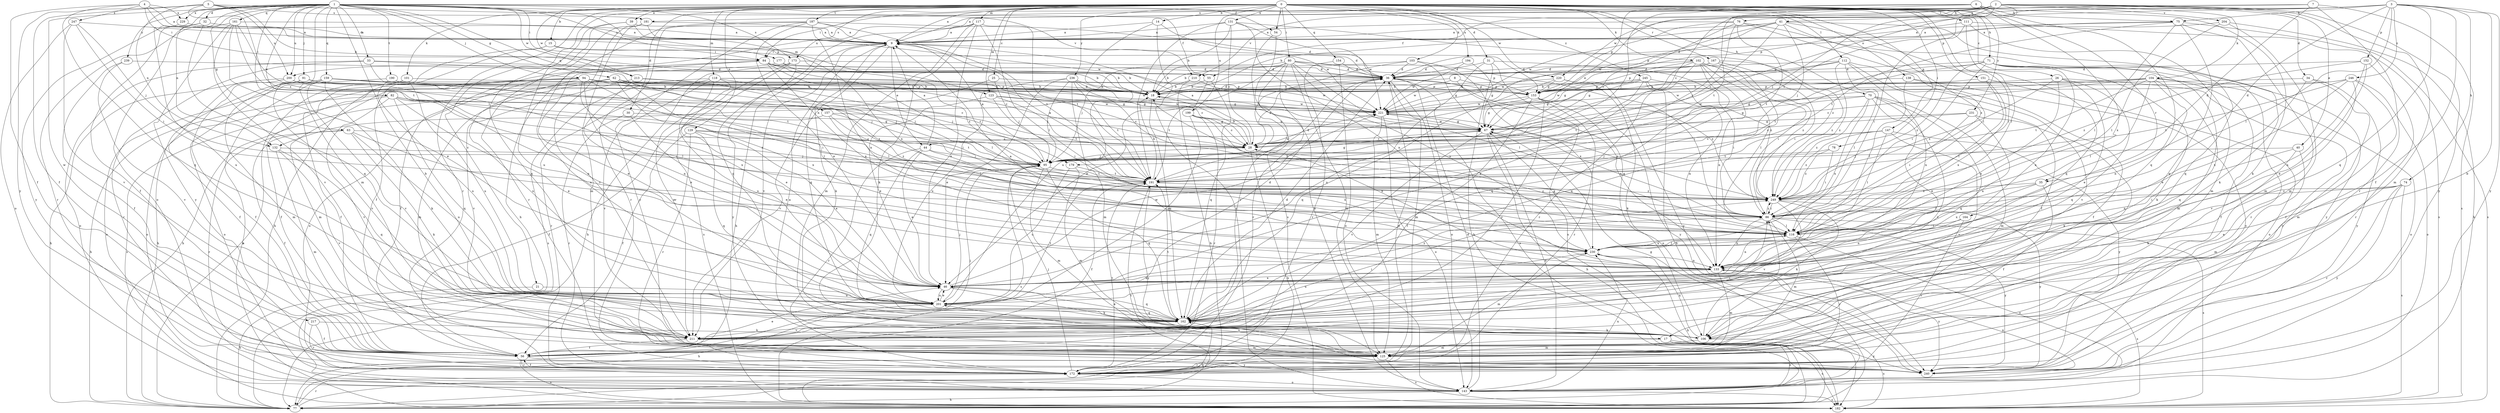 strict digraph  {
0;
1;
2;
3;
4;
5;
6;
7;
8;
9;
14;
15;
17;
18;
21;
25;
26;
28;
30;
31;
32;
33;
34;
35;
36;
39;
40;
41;
44;
46;
54;
55;
56;
62;
63;
67;
70;
71;
74;
75;
76;
77;
78;
80;
82;
84;
86;
91;
94;
95;
101;
102;
103;
104;
106;
111;
112;
116;
117;
118;
123;
125;
129;
131;
132;
133;
138;
143;
147;
151;
152;
153;
154;
157;
159;
161;
162;
164;
167;
172;
173;
177;
179;
181;
182;
187;
190;
191;
194;
199;
200;
201;
204;
210;
211;
213;
217;
220;
221;
229;
230;
231;
236;
239;
240;
245;
246;
247;
249;
0 -> 9  [label=a];
0 -> 14  [label=b];
0 -> 15  [label=b];
0 -> 21  [label=c];
0 -> 25  [label=c];
0 -> 26  [label=c];
0 -> 30  [label=d];
0 -> 31  [label=d];
0 -> 39  [label=e];
0 -> 54  [label=f];
0 -> 70  [label=h];
0 -> 71  [label=h];
0 -> 78  [label=i];
0 -> 80  [label=i];
0 -> 101  [label=k];
0 -> 102  [label=k];
0 -> 103  [label=k];
0 -> 111  [label=l];
0 -> 112  [label=l];
0 -> 116  [label=l];
0 -> 117  [label=m];
0 -> 118  [label=m];
0 -> 123  [label=m];
0 -> 129  [label=n];
0 -> 131  [label=n];
0 -> 138  [label=o];
0 -> 147  [label=p];
0 -> 151  [label=p];
0 -> 154  [label=q];
0 -> 164  [label=r];
0 -> 167  [label=r];
0 -> 172  [label=r];
0 -> 173  [label=s];
0 -> 187  [label=t];
0 -> 194  [label=u];
0 -> 199  [label=u];
0 -> 213  [label=w];
0 -> 231  [label=y];
0 -> 236  [label=y];
0 -> 245  [label=z];
1 -> 17  [label=b];
1 -> 32  [label=d];
1 -> 33  [label=d];
1 -> 54  [label=f];
1 -> 55  [label=f];
1 -> 62  [label=g];
1 -> 63  [label=g];
1 -> 82  [label=i];
1 -> 84  [label=i];
1 -> 91  [label=j];
1 -> 94  [label=j];
1 -> 123  [label=m];
1 -> 125  [label=m];
1 -> 132  [label=n];
1 -> 143  [label=o];
1 -> 157  [label=q];
1 -> 159  [label=q];
1 -> 161  [label=q];
1 -> 173  [label=s];
1 -> 177  [label=s];
1 -> 190  [label=t];
1 -> 191  [label=t];
1 -> 200  [label=u];
1 -> 213  [label=w];
1 -> 217  [label=w];
1 -> 220  [label=w];
1 -> 229  [label=x];
1 -> 239  [label=y];
2 -> 9  [label=a];
2 -> 28  [label=c];
2 -> 34  [label=d];
2 -> 40  [label=e];
2 -> 41  [label=e];
2 -> 44  [label=e];
2 -> 67  [label=g];
2 -> 84  [label=i];
2 -> 95  [label=j];
2 -> 104  [label=k];
2 -> 125  [label=m];
2 -> 179  [label=s];
2 -> 200  [label=u];
2 -> 204  [label=v];
2 -> 210  [label=v];
2 -> 240  [label=y];
3 -> 17  [label=b];
3 -> 35  [label=d];
3 -> 55  [label=f];
3 -> 56  [label=f];
3 -> 74  [label=h];
3 -> 75  [label=h];
3 -> 116  [label=l];
3 -> 152  [label=p];
3 -> 153  [label=p];
3 -> 162  [label=q];
3 -> 220  [label=w];
3 -> 240  [label=y];
3 -> 246  [label=z];
4 -> 9  [label=a];
4 -> 56  [label=f];
4 -> 84  [label=i];
4 -> 153  [label=p];
4 -> 162  [label=q];
4 -> 229  [label=x];
4 -> 247  [label=z];
5 -> 18  [label=b];
5 -> 56  [label=f];
5 -> 132  [label=n];
5 -> 179  [label=s];
5 -> 181  [label=s];
5 -> 200  [label=u];
5 -> 210  [label=v];
5 -> 240  [label=y];
6 -> 75  [label=h];
6 -> 95  [label=j];
6 -> 106  [label=k];
6 -> 153  [label=p];
6 -> 162  [label=q];
6 -> 191  [label=t];
6 -> 230  [label=x];
7 -> 35  [label=d];
7 -> 76  [label=h];
7 -> 172  [label=r];
7 -> 181  [label=s];
7 -> 182  [label=s];
8 -> 132  [label=n];
8 -> 133  [label=n];
8 -> 153  [label=p];
8 -> 221  [label=w];
9 -> 36  [label=d];
9 -> 44  [label=e];
9 -> 77  [label=h];
9 -> 84  [label=i];
9 -> 106  [label=k];
9 -> 162  [label=q];
9 -> 211  [label=v];
14 -> 9  [label=a];
14 -> 143  [label=o];
14 -> 201  [label=u];
14 -> 221  [label=w];
15 -> 56  [label=f];
15 -> 77  [label=h];
15 -> 84  [label=i];
15 -> 249  [label=z];
17 -> 125  [label=m];
17 -> 143  [label=o];
17 -> 182  [label=s];
17 -> 240  [label=y];
18 -> 36  [label=d];
18 -> 162  [label=q];
18 -> 221  [label=w];
21 -> 77  [label=h];
21 -> 201  [label=u];
25 -> 95  [label=j];
25 -> 153  [label=p];
25 -> 211  [label=v];
26 -> 18  [label=b];
26 -> 46  [label=e];
26 -> 133  [label=n];
26 -> 162  [label=q];
26 -> 240  [label=y];
26 -> 249  [label=z];
28 -> 9  [label=a];
28 -> 18  [label=b];
28 -> 36  [label=d];
28 -> 77  [label=h];
28 -> 95  [label=j];
30 -> 46  [label=e];
30 -> 67  [label=g];
30 -> 172  [label=r];
31 -> 36  [label=d];
31 -> 77  [label=h];
31 -> 182  [label=s];
31 -> 201  [label=u];
31 -> 249  [label=z];
32 -> 9  [label=a];
32 -> 56  [label=f];
32 -> 162  [label=q];
32 -> 240  [label=y];
33 -> 18  [label=b];
33 -> 36  [label=d];
33 -> 143  [label=o];
33 -> 172  [label=r];
33 -> 191  [label=t];
34 -> 18  [label=b];
34 -> 46  [label=e];
34 -> 125  [label=m];
34 -> 240  [label=y];
35 -> 56  [label=f];
35 -> 116  [label=l];
35 -> 230  [label=x];
35 -> 249  [label=z];
36 -> 18  [label=b];
36 -> 125  [label=m];
36 -> 143  [label=o];
36 -> 153  [label=p];
36 -> 182  [label=s];
36 -> 249  [label=z];
39 -> 9  [label=a];
39 -> 162  [label=q];
39 -> 201  [label=u];
39 -> 221  [label=w];
40 -> 95  [label=j];
40 -> 106  [label=k];
40 -> 125  [label=m];
40 -> 133  [label=n];
41 -> 9  [label=a];
41 -> 18  [label=b];
41 -> 28  [label=c];
41 -> 86  [label=i];
41 -> 95  [label=j];
41 -> 153  [label=p];
41 -> 162  [label=q];
41 -> 221  [label=w];
41 -> 249  [label=z];
44 -> 9  [label=a];
44 -> 46  [label=e];
44 -> 95  [label=j];
44 -> 162  [label=q];
44 -> 172  [label=r];
44 -> 230  [label=x];
46 -> 36  [label=d];
46 -> 106  [label=k];
46 -> 162  [label=q];
46 -> 201  [label=u];
46 -> 221  [label=w];
46 -> 249  [label=z];
54 -> 143  [label=o];
54 -> 182  [label=s];
55 -> 18  [label=b];
55 -> 162  [label=q];
55 -> 191  [label=t];
56 -> 46  [label=e];
56 -> 95  [label=j];
56 -> 172  [label=r];
56 -> 182  [label=s];
56 -> 240  [label=y];
62 -> 18  [label=b];
62 -> 67  [label=g];
62 -> 77  [label=h];
62 -> 95  [label=j];
62 -> 116  [label=l];
62 -> 125  [label=m];
62 -> 230  [label=x];
63 -> 28  [label=c];
63 -> 56  [label=f];
63 -> 106  [label=k];
63 -> 133  [label=n];
63 -> 172  [label=r];
63 -> 201  [label=u];
67 -> 28  [label=c];
67 -> 77  [label=h];
67 -> 143  [label=o];
67 -> 211  [label=v];
67 -> 221  [label=w];
70 -> 46  [label=e];
70 -> 67  [label=g];
70 -> 125  [label=m];
70 -> 162  [label=q];
70 -> 211  [label=v];
70 -> 221  [label=w];
70 -> 230  [label=x];
70 -> 249  [label=z];
71 -> 28  [label=c];
71 -> 36  [label=d];
71 -> 86  [label=i];
71 -> 106  [label=k];
71 -> 125  [label=m];
71 -> 133  [label=n];
71 -> 172  [label=r];
71 -> 191  [label=t];
71 -> 240  [label=y];
71 -> 249  [label=z];
74 -> 46  [label=e];
74 -> 86  [label=i];
74 -> 172  [label=r];
74 -> 182  [label=s];
74 -> 240  [label=y];
74 -> 249  [label=z];
75 -> 9  [label=a];
75 -> 36  [label=d];
75 -> 116  [label=l];
75 -> 125  [label=m];
75 -> 162  [label=q];
75 -> 182  [label=s];
75 -> 191  [label=t];
76 -> 9  [label=a];
76 -> 28  [label=c];
76 -> 86  [label=i];
76 -> 95  [label=j];
76 -> 106  [label=k];
76 -> 191  [label=t];
76 -> 221  [label=w];
77 -> 162  [label=q];
77 -> 172  [label=r];
78 -> 86  [label=i];
78 -> 95  [label=j];
78 -> 249  [label=z];
80 -> 18  [label=b];
80 -> 36  [label=d];
80 -> 46  [label=e];
80 -> 86  [label=i];
80 -> 95  [label=j];
80 -> 116  [label=l];
80 -> 125  [label=m];
80 -> 153  [label=p];
80 -> 172  [label=r];
80 -> 211  [label=v];
80 -> 230  [label=x];
82 -> 28  [label=c];
82 -> 46  [label=e];
82 -> 77  [label=h];
82 -> 86  [label=i];
82 -> 162  [label=q];
82 -> 182  [label=s];
82 -> 211  [label=v];
82 -> 221  [label=w];
82 -> 249  [label=z];
84 -> 18  [label=b];
84 -> 28  [label=c];
84 -> 36  [label=d];
84 -> 56  [label=f];
84 -> 116  [label=l];
84 -> 143  [label=o];
84 -> 201  [label=u];
84 -> 230  [label=x];
86 -> 18  [label=b];
86 -> 67  [label=g];
86 -> 116  [label=l];
86 -> 125  [label=m];
86 -> 133  [label=n];
86 -> 182  [label=s];
86 -> 240  [label=y];
86 -> 249  [label=z];
91 -> 18  [label=b];
91 -> 56  [label=f];
91 -> 125  [label=m];
91 -> 133  [label=n];
91 -> 211  [label=v];
94 -> 18  [label=b];
94 -> 28  [label=c];
94 -> 56  [label=f];
94 -> 86  [label=i];
94 -> 95  [label=j];
94 -> 125  [label=m];
94 -> 133  [label=n];
94 -> 143  [label=o];
94 -> 153  [label=p];
94 -> 201  [label=u];
94 -> 230  [label=x];
95 -> 9  [label=a];
95 -> 67  [label=g];
95 -> 125  [label=m];
95 -> 162  [label=q];
95 -> 182  [label=s];
95 -> 191  [label=t];
95 -> 221  [label=w];
101 -> 18  [label=b];
101 -> 56  [label=f];
101 -> 77  [label=h];
101 -> 201  [label=u];
102 -> 36  [label=d];
102 -> 46  [label=e];
102 -> 86  [label=i];
102 -> 116  [label=l];
102 -> 133  [label=n];
102 -> 153  [label=p];
102 -> 162  [label=q];
102 -> 172  [label=r];
102 -> 249  [label=z];
103 -> 18  [label=b];
103 -> 28  [label=c];
103 -> 36  [label=d];
103 -> 67  [label=g];
103 -> 230  [label=x];
104 -> 28  [label=c];
104 -> 56  [label=f];
104 -> 67  [label=g];
104 -> 116  [label=l];
104 -> 133  [label=n];
104 -> 143  [label=o];
104 -> 153  [label=p];
104 -> 162  [label=q];
104 -> 191  [label=t];
106 -> 86  [label=i];
106 -> 125  [label=m];
106 -> 182  [label=s];
106 -> 230  [label=x];
111 -> 9  [label=a];
111 -> 86  [label=i];
111 -> 125  [label=m];
111 -> 162  [label=q];
111 -> 182  [label=s];
112 -> 36  [label=d];
112 -> 56  [label=f];
112 -> 67  [label=g];
112 -> 116  [label=l];
112 -> 133  [label=n];
112 -> 211  [label=v];
112 -> 221  [label=w];
112 -> 249  [label=z];
116 -> 28  [label=c];
116 -> 133  [label=n];
116 -> 143  [label=o];
116 -> 172  [label=r];
116 -> 230  [label=x];
117 -> 9  [label=a];
117 -> 46  [label=e];
117 -> 106  [label=k];
117 -> 116  [label=l];
117 -> 125  [label=m];
117 -> 162  [label=q];
117 -> 191  [label=t];
118 -> 18  [label=b];
118 -> 28  [label=c];
118 -> 46  [label=e];
118 -> 95  [label=j];
118 -> 172  [label=r];
118 -> 182  [label=s];
118 -> 201  [label=u];
118 -> 211  [label=v];
123 -> 28  [label=c];
123 -> 46  [label=e];
123 -> 86  [label=i];
123 -> 191  [label=t];
123 -> 221  [label=w];
125 -> 9  [label=a];
125 -> 172  [label=r];
125 -> 182  [label=s];
125 -> 201  [label=u];
129 -> 28  [label=c];
129 -> 46  [label=e];
129 -> 56  [label=f];
129 -> 95  [label=j];
129 -> 162  [label=q];
129 -> 172  [label=r];
131 -> 9  [label=a];
131 -> 18  [label=b];
131 -> 28  [label=c];
131 -> 133  [label=n];
131 -> 191  [label=t];
131 -> 221  [label=w];
131 -> 249  [label=z];
132 -> 95  [label=j];
132 -> 125  [label=m];
132 -> 162  [label=q];
132 -> 211  [label=v];
133 -> 9  [label=a];
133 -> 46  [label=e];
133 -> 125  [label=m];
133 -> 182  [label=s];
133 -> 201  [label=u];
133 -> 240  [label=y];
138 -> 18  [label=b];
138 -> 56  [label=f];
138 -> 116  [label=l];
138 -> 240  [label=y];
143 -> 36  [label=d];
143 -> 77  [label=h];
143 -> 133  [label=n];
143 -> 182  [label=s];
143 -> 230  [label=x];
147 -> 28  [label=c];
147 -> 116  [label=l];
147 -> 191  [label=t];
147 -> 211  [label=v];
147 -> 240  [label=y];
147 -> 249  [label=z];
151 -> 116  [label=l];
151 -> 143  [label=o];
151 -> 153  [label=p];
151 -> 230  [label=x];
152 -> 36  [label=d];
152 -> 46  [label=e];
152 -> 133  [label=n];
152 -> 172  [label=r];
152 -> 249  [label=z];
153 -> 56  [label=f];
153 -> 67  [label=g];
153 -> 143  [label=o];
153 -> 172  [label=r];
153 -> 211  [label=v];
153 -> 221  [label=w];
153 -> 240  [label=y];
154 -> 36  [label=d];
154 -> 143  [label=o];
154 -> 172  [label=r];
157 -> 56  [label=f];
157 -> 67  [label=g];
157 -> 116  [label=l];
157 -> 191  [label=t];
157 -> 249  [label=z];
159 -> 77  [label=h];
159 -> 95  [label=j];
159 -> 106  [label=k];
159 -> 116  [label=l];
159 -> 143  [label=o];
159 -> 153  [label=p];
159 -> 182  [label=s];
159 -> 211  [label=v];
161 -> 9  [label=a];
161 -> 46  [label=e];
161 -> 172  [label=r];
161 -> 191  [label=t];
161 -> 211  [label=v];
161 -> 221  [label=w];
161 -> 240  [label=y];
162 -> 36  [label=d];
162 -> 46  [label=e];
162 -> 86  [label=i];
162 -> 106  [label=k];
162 -> 191  [label=t];
162 -> 211  [label=v];
164 -> 116  [label=l];
164 -> 133  [label=n];
164 -> 172  [label=r];
167 -> 36  [label=d];
167 -> 67  [label=g];
167 -> 86  [label=i];
167 -> 162  [label=q];
167 -> 249  [label=z];
172 -> 36  [label=d];
172 -> 56  [label=f];
172 -> 95  [label=j];
172 -> 143  [label=o];
172 -> 191  [label=t];
173 -> 36  [label=d];
173 -> 77  [label=h];
173 -> 182  [label=s];
173 -> 211  [label=v];
173 -> 240  [label=y];
177 -> 18  [label=b];
177 -> 36  [label=d];
177 -> 46  [label=e];
179 -> 125  [label=m];
179 -> 191  [label=t];
179 -> 201  [label=u];
181 -> 9  [label=a];
181 -> 125  [label=m];
181 -> 172  [label=r];
181 -> 211  [label=v];
181 -> 230  [label=x];
182 -> 191  [label=t];
187 -> 9  [label=a];
187 -> 36  [label=d];
187 -> 46  [label=e];
187 -> 77  [label=h];
187 -> 133  [label=n];
187 -> 172  [label=r];
187 -> 191  [label=t];
187 -> 240  [label=y];
190 -> 18  [label=b];
190 -> 67  [label=g];
190 -> 143  [label=o];
190 -> 201  [label=u];
191 -> 9  [label=a];
191 -> 18  [label=b];
191 -> 36  [label=d];
191 -> 56  [label=f];
191 -> 240  [label=y];
191 -> 249  [label=z];
194 -> 36  [label=d];
194 -> 67  [label=g];
194 -> 221  [label=w];
199 -> 28  [label=c];
199 -> 67  [label=g];
199 -> 133  [label=n];
199 -> 172  [label=r];
199 -> 201  [label=u];
200 -> 18  [label=b];
200 -> 56  [label=f];
200 -> 77  [label=h];
200 -> 116  [label=l];
200 -> 221  [label=w];
201 -> 46  [label=e];
201 -> 77  [label=h];
201 -> 95  [label=j];
201 -> 162  [label=q];
201 -> 191  [label=t];
201 -> 230  [label=x];
204 -> 9  [label=a];
204 -> 77  [label=h];
204 -> 116  [label=l];
204 -> 125  [label=m];
210 -> 18  [label=b];
210 -> 77  [label=h];
210 -> 221  [label=w];
211 -> 56  [label=f];
211 -> 86  [label=i];
211 -> 125  [label=m];
213 -> 46  [label=e];
213 -> 153  [label=p];
213 -> 211  [label=v];
213 -> 249  [label=z];
217 -> 56  [label=f];
217 -> 106  [label=k];
217 -> 172  [label=r];
220 -> 18  [label=b];
220 -> 106  [label=k];
220 -> 153  [label=p];
220 -> 162  [label=q];
220 -> 240  [label=y];
221 -> 67  [label=g];
221 -> 125  [label=m];
221 -> 143  [label=o];
221 -> 249  [label=z];
229 -> 9  [label=a];
229 -> 201  [label=u];
230 -> 67  [label=g];
230 -> 77  [label=h];
230 -> 116  [label=l];
230 -> 125  [label=m];
230 -> 133  [label=n];
231 -> 28  [label=c];
231 -> 67  [label=g];
231 -> 86  [label=i];
231 -> 106  [label=k];
231 -> 133  [label=n];
236 -> 18  [label=b];
236 -> 46  [label=e];
236 -> 67  [label=g];
236 -> 95  [label=j];
236 -> 116  [label=l];
236 -> 125  [label=m];
236 -> 191  [label=t];
236 -> 201  [label=u];
239 -> 36  [label=d];
239 -> 56  [label=f];
239 -> 211  [label=v];
240 -> 67  [label=g];
245 -> 67  [label=g];
245 -> 77  [label=h];
245 -> 86  [label=i];
245 -> 133  [label=n];
245 -> 153  [label=p];
245 -> 191  [label=t];
245 -> 221  [label=w];
246 -> 56  [label=f];
246 -> 143  [label=o];
246 -> 153  [label=p];
246 -> 191  [label=t];
246 -> 211  [label=v];
246 -> 221  [label=w];
246 -> 230  [label=x];
247 -> 9  [label=a];
247 -> 86  [label=i];
247 -> 95  [label=j];
247 -> 143  [label=o];
247 -> 211  [label=v];
249 -> 86  [label=i];
249 -> 106  [label=k];
249 -> 211  [label=v];
249 -> 240  [label=y];
}
